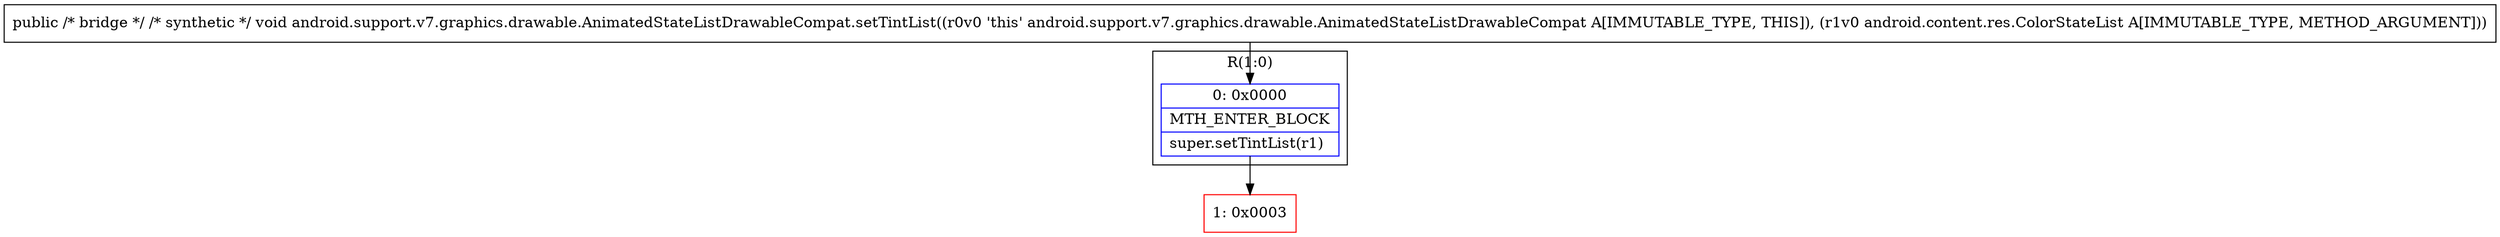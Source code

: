 digraph "CFG forandroid.support.v7.graphics.drawable.AnimatedStateListDrawableCompat.setTintList(Landroid\/content\/res\/ColorStateList;)V" {
subgraph cluster_Region_1730075496 {
label = "R(1:0)";
node [shape=record,color=blue];
Node_0 [shape=record,label="{0\:\ 0x0000|MTH_ENTER_BLOCK\l|super.setTintList(r1)\l}"];
}
Node_1 [shape=record,color=red,label="{1\:\ 0x0003}"];
MethodNode[shape=record,label="{public \/* bridge *\/ \/* synthetic *\/ void android.support.v7.graphics.drawable.AnimatedStateListDrawableCompat.setTintList((r0v0 'this' android.support.v7.graphics.drawable.AnimatedStateListDrawableCompat A[IMMUTABLE_TYPE, THIS]), (r1v0 android.content.res.ColorStateList A[IMMUTABLE_TYPE, METHOD_ARGUMENT])) }"];
MethodNode -> Node_0;
Node_0 -> Node_1;
}

